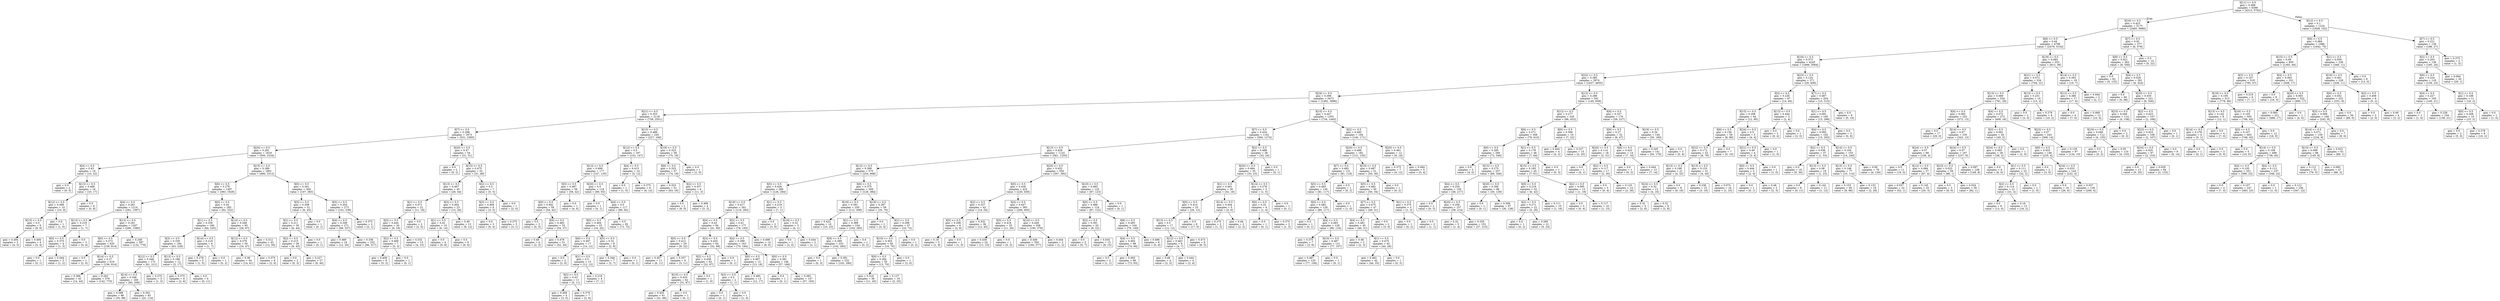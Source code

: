 digraph Tree {
node [shape=box] ;
0 [label="X[11] <= 0.5\ngini = 0.489\nsamples = 6399\nvalue = [4313, 5782]"] ;
1 [label="X[16] <= 0.5\ngini = 0.423\nsamples = 5175\nvalue = [2485, 5680]"] ;
0 -> 1 [labeldistance=2.5, labelangle=45, headlabel="True"] ;
2 [label="X[8] <= 0.5\ngini = 0.44\nsamples = 4798\nvalue = [2479, 5102]"] ;
1 -> 2 ;
3 [label="X[18] <= 0.5\ngini = 0.373\nsamples = 4245\nvalue = [1666, 5064]"] ;
2 -> 3 ;
4 [label="X[22] <= 0.5\ngini = 0.385\nsamples = 3974\nvalue = [1637, 4655]"] ;
3 -> 4 ;
5 [label="X[24] <= 0.5\ngini = 0.396\nsamples = 3473\nvalue = [1492, 3996]"] ;
4 -> 5 ;
6 [label="X[21] <= 0.5\ngini = 0.353\nsamples = 2118\nvalue = [758, 2551]"] ;
5 -> 6 ;
7 [label="X[7] <= 0.5\ngini = 0.298\nsamples = 1873\nvalue = [531, 2385]"] ;
6 -> 7 ;
8 [label="X[20] <= 0.5\ngini = 0.291\nsamples = 1819\nvalue = [500, 2334]"] ;
7 -> 8 ;
9 [label="X[4] <= 0.5\ngini = 0.43\nsamples = 18\nvalue = [10, 22]"] ;
8 -> 9 ;
10 [label="gini = 0.0\nsamples = 2\nvalue = [0, 5]"] ;
9 -> 10 ;
11 [label="X[13] <= 0.5\ngini = 0.466\nsamples = 16\nvalue = [10, 17]"] ;
9 -> 11 ;
12 [label="X[12] <= 0.5\ngini = 0.499\nsamples = 10\nvalue = [10, 9]"] ;
11 -> 12 ;
13 [label="X[15] <= 0.5\ngini = 0.5\nsamples = 9\nvalue = [9, 9]"] ;
12 -> 13 ;
14 [label="gini = 0.494\nsamples = 5\nvalue = [4, 5]"] ;
13 -> 14 ;
15 [label="gini = 0.494\nsamples = 4\nvalue = [5, 4]"] ;
13 -> 15 ;
16 [label="gini = 0.0\nsamples = 1\nvalue = [1, 0]"] ;
12 -> 16 ;
17 [label="gini = 0.0\nsamples = 6\nvalue = [0, 8]"] ;
11 -> 17 ;
18 [label="X[15] <= 0.5\ngini = 0.289\nsamples = 1801\nvalue = [490, 2312]"] ;
8 -> 18 ;
19 [label="X[6] <= 0.5\ngini = 0.276\nsamples = 1497\nvalue = [383, 1929]"] ;
18 -> 19 ;
20 [label="X[4] <= 0.5\ngini = 0.261\nsamples = 1214\nvalue = [291, 1597]"] ;
19 -> 20 ;
21 [label="X[13] <= 0.5\ngini = 0.219\nsamples = 7\nvalue = [1, 7]"] ;
20 -> 21 ;
22 [label="X[0] <= 0.5\ngini = 0.375\nsamples = 4\nvalue = [1, 3]"] ;
21 -> 22 ;
23 [label="gini = 0.0\nsamples = 1\nvalue = [0, 1]"] ;
22 -> 23 ;
24 [label="gini = 0.444\nsamples = 3\nvalue = [1, 2]"] ;
22 -> 24 ;
25 [label="gini = 0.0\nsamples = 3\nvalue = [0, 4]"] ;
21 -> 25 ;
26 [label="X[13] <= 0.5\ngini = 0.261\nsamples = 1207\nvalue = [290, 1590]"] ;
20 -> 26 ;
27 [label="X[0] <= 0.5\ngini = 0.272\nsamples = 620\nvalue = [158, 814]"] ;
26 -> 27 ;
28 [label="gini = 0.0\nsamples = 1\nvalue = [2, 0]"] ;
27 -> 28 ;
29 [label="X[14] <= 0.5\ngini = 0.27\nsamples = 619\nvalue = [156, 814]"] ;
27 -> 29 ;
30 [label="gini = 0.366\nsamples = 43\nvalue = [14, 44]"] ;
29 -> 30 ;
31 [label="gini = 0.263\nsamples = 576\nvalue = [142, 770]"] ;
29 -> 31 ;
32 [label="gini = 0.248\nsamples = 587\nvalue = [132, 776]"] ;
26 -> 32 ;
33 [label="X[0] <= 0.5\ngini = 0.34\nsamples = 283\nvalue = [92, 332]"] ;
19 -> 33 ;
34 [label="X[1] <= 0.5\ngini = 0.336\nsamples = 190\nvalue = [64, 235]"] ;
33 -> 34 ;
35 [label="X[3] <= 0.5\ngini = 0.339\nsamples = 184\nvalue = [63, 228]"] ;
34 -> 35 ;
36 [label="X[12] <= 0.5\ngini = 0.348\nsamples = 172\nvalue = [61, 211]"] ;
35 -> 36 ;
37 [label="X[14] <= 0.5\ngini = 0.348\nsamples = 169\nvalue = [60, 208]"] ;
36 -> 37 ;
38 [label="gini = 0.388\nsamples = 86\nvalue = [35, 98]"] ;
37 -> 38 ;
39 [label="gini = 0.302\nsamples = 83\nvalue = [25, 110]"] ;
37 -> 39 ;
40 [label="gini = 0.375\nsamples = 3\nvalue = [1, 3]"] ;
36 -> 40 ;
41 [label="X[13] <= 0.5\ngini = 0.188\nsamples = 12\nvalue = [2, 17]"] ;
35 -> 41 ;
42 [label="gini = 0.375\nsamples = 6\nvalue = [2, 6]"] ;
41 -> 42 ;
43 [label="gini = 0.0\nsamples = 6\nvalue = [0, 11]"] ;
41 -> 43 ;
44 [label="X[14] <= 0.5\ngini = 0.219\nsamples = 6\nvalue = [1, 7]"] ;
34 -> 44 ;
45 [label="gini = 0.278\nsamples = 5\nvalue = [1, 5]"] ;
44 -> 45 ;
46 [label="gini = 0.0\nsamples = 1\nvalue = [0, 2]"] ;
44 -> 46 ;
47 [label="X[14] <= 0.5\ngini = 0.348\nsamples = 93\nvalue = [28, 97]"] ;
33 -> 47 ;
48 [label="X[12] <= 0.5\ngini = 0.379\nsamples = 50\nvalue = [16, 47]"] ;
47 -> 48 ;
49 [label="gini = 0.38\nsamples = 44\nvalue = [14, 41]"] ;
48 -> 49 ;
50 [label="gini = 0.375\nsamples = 6\nvalue = [2, 6]"] ;
48 -> 50 ;
51 [label="gini = 0.312\nsamples = 43\nvalue = [12, 50]"] ;
47 -> 51 ;
52 [label="X[0] <= 0.5\ngini = 0.341\nsamples = 304\nvalue = [107, 383]"] ;
18 -> 52 ;
53 [label="X[5] <= 0.5\ngini = 0.208\nsamples = 31\nvalue = [6, 45]"] ;
52 -> 53 ;
54 [label="X[1] <= 0.5\ngini = 0.211\nsamples = 30\nvalue = [6, 44]"] ;
53 -> 54 ;
55 [label="X[2] <= 0.5\ngini = 0.215\nsamples = 29\nvalue = [6, 43]"] ;
54 -> 55 ;
56 [label="gini = 0.0\nsamples = 2\nvalue = [0, 3]"] ;
55 -> 56 ;
57 [label="gini = 0.227\nsamples = 27\nvalue = [6, 40]"] ;
55 -> 57 ;
58 [label="gini = 0.0\nsamples = 1\nvalue = [0, 1]"] ;
54 -> 58 ;
59 [label="gini = 0.0\nsamples = 1\nvalue = [0, 1]"] ;
53 -> 59 ;
60 [label="X[5] <= 0.5\ngini = 0.354\nsamples = 273\nvalue = [101, 338]"] ;
52 -> 60 ;
61 [label="X[4] <= 0.5\ngini = 0.349\nsamples = 271\nvalue = [98, 337]"] ;
60 -> 61 ;
62 [label="gini = 0.469\nsamples = 19\nvalue = [12, 20]"] ;
61 -> 62 ;
63 [label="gini = 0.336\nsamples = 252\nvalue = [86, 317]"] ;
61 -> 63 ;
64 [label="gini = 0.375\nsamples = 2\nvalue = [3, 1]"] ;
60 -> 64 ;
65 [label="X[20] <= 0.5\ngini = 0.47\nsamples = 54\nvalue = [31, 51]"] ;
7 -> 65 ;
66 [label="gini = 0.0\nsamples = 2\nvalue = [0, 2]"] ;
65 -> 66 ;
67 [label="X[15] <= 0.5\ngini = 0.475\nsamples = 52\nvalue = [31, 49]"] ;
65 -> 67 ;
68 [label="X[13] <= 0.5\ngini = 0.467\nsamples = 45\nvalue = [26, 44]"] ;
67 -> 68 ;
69 [label="X[1] <= 0.5\ngini = 0.471\nsamples = 22\nvalue = [11, 18]"] ;
68 -> 69 ;
70 [label="X[3] <= 0.5\ngini = 0.444\nsamples = 20\nvalue = [9, 18]"] ;
69 -> 70 ;
71 [label="X[2] <= 0.5\ngini = 0.469\nsamples = 7\nvalue = [5, 3]"] ;
70 -> 71 ;
72 [label="gini = 0.408\nsamples = 6\nvalue = [5, 2]"] ;
71 -> 72 ;
73 [label="gini = 0.0\nsamples = 1\nvalue = [0, 1]"] ;
71 -> 73 ;
74 [label="gini = 0.332\nsamples = 13\nvalue = [4, 15]"] ;
70 -> 74 ;
75 [label="gini = 0.0\nsamples = 2\nvalue = [2, 0]"] ;
69 -> 75 ;
76 [label="X[3] <= 0.5\ngini = 0.464\nsamples = 23\nvalue = [15, 26]"] ;
68 -> 76 ;
77 [label="X[1] <= 0.5\ngini = 0.42\nsamples = 10\nvalue = [6, 14]"] ;
76 -> 77 ;
78 [label="gini = 0.0\nsamples = 4\nvalue = [0, 8]"] ;
77 -> 78 ;
79 [label="gini = 0.5\nsamples = 6\nvalue = [6, 6]"] ;
77 -> 79 ;
80 [label="gini = 0.49\nsamples = 13\nvalue = [9, 12]"] ;
76 -> 80 ;
81 [label="X[2] <= 0.5\ngini = 0.5\nsamples = 7\nvalue = [5, 5]"] ;
67 -> 81 ;
82 [label="X[3] <= 0.5\ngini = 0.469\nsamples = 6\nvalue = [3, 5]"] ;
81 -> 82 ;
83 [label="gini = 0.0\nsamples = 3\nvalue = [0, 4]"] ;
82 -> 83 ;
84 [label="gini = 0.375\nsamples = 3\nvalue = [3, 1]"] ;
82 -> 84 ;
85 [label="gini = 0.0\nsamples = 1\nvalue = [2, 0]"] ;
81 -> 85 ;
86 [label="X[15] <= 0.5\ngini = 0.488\nsamples = 245\nvalue = [227, 166]"] ;
6 -> 86 ;
87 [label="X[12] <= 0.5\ngini = 0.5\nsamples = 187\nvalue = [152, 147]"] ;
86 -> 87 ;
88 [label="X[13] <= 0.5\ngini = 0.499\nsamples = 177\nvalue = [147, 135]"] ;
87 -> 88 ;
89 [label="X[5] <= 0.5\ngini = 0.487\nsamples = 59\nvalue = [58, 42]"] ;
88 -> 89 ;
90 [label="X[0] <= 0.5\ngini = 0.492\nsamples = 58\nvalue = [54, 42]"] ;
89 -> 90 ;
91 [label="gini = 0.0\nsamples = 3\nvalue = [0, 5]"] ;
90 -> 91 ;
92 [label="X[4] <= 0.5\ngini = 0.483\nsamples = 55\nvalue = [54, 37]"] ;
90 -> 92 ;
93 [label="gini = 0.48\nsamples = 4\nvalue = [2, 3]"] ;
92 -> 93 ;
94 [label="gini = 0.478\nsamples = 51\nvalue = [52, 34]"] ;
92 -> 94 ;
95 [label="gini = 0.0\nsamples = 1\nvalue = [4, 0]"] ;
89 -> 95 ;
96 [label="X[20] <= 0.5\ngini = 0.5\nsamples = 118\nvalue = [89, 93]"] ;
88 -> 96 ;
97 [label="gini = 0.0\nsamples = 1\nvalue = [0, 1]"] ;
96 -> 97 ;
98 [label="X[4] <= 0.5\ngini = 0.5\nsamples = 117\nvalue = [89, 92]"] ;
96 -> 98 ;
99 [label="X[0] <= 0.5\ngini = 0.494\nsamples = 25\nvalue = [16, 20]"] ;
98 -> 99 ;
100 [label="X[6] <= 0.5\ngini = 0.497\nsamples = 17\nvalue = [14, 12]"] ;
99 -> 100 ;
101 [label="gini = 0.0\nsamples = 2\nvalue = [2, 0]"] ;
100 -> 101 ;
102 [label="X[1] <= 0.5\ngini = 0.5\nsamples = 15\nvalue = [12, 12]"] ;
100 -> 102 ;
103 [label="X[2] <= 0.5\ngini = 0.43\nsamples = 11\nvalue = [5, 11]"] ;
102 -> 103 ;
104 [label="gini = 0.469\nsamples = 4\nvalue = [3, 5]"] ;
103 -> 104 ;
105 [label="gini = 0.375\nsamples = 7\nvalue = [2, 6]"] ;
103 -> 105 ;
106 [label="gini = 0.219\nsamples = 4\nvalue = [7, 1]"] ;
102 -> 106 ;
107 [label="X[5] <= 0.5\ngini = 0.32\nsamples = 8\nvalue = [2, 8]"] ;
99 -> 107 ;
108 [label="gini = 0.346\nsamples = 7\nvalue = [2, 7]"] ;
107 -> 108 ;
109 [label="gini = 0.0\nsamples = 1\nvalue = [0, 1]"] ;
107 -> 109 ;
110 [label="gini = 0.5\nsamples = 92\nvalue = [73, 72]"] ;
98 -> 110 ;
111 [label="X[4] <= 0.5\ngini = 0.415\nsamples = 10\nvalue = [5, 12]"] ;
87 -> 111 ;
112 [label="gini = 0.0\nsamples = 1\nvalue = [1, 0]"] ;
111 -> 112 ;
113 [label="gini = 0.375\nsamples = 9\nvalue = [4, 12]"] ;
111 -> 113 ;
114 [label="X[19] <= 0.5\ngini = 0.323\nsamples = 58\nvalue = [75, 19]"] ;
86 -> 114 ;
115 [label="X[6] <= 0.5\ngini = 0.325\nsamples = 57\nvalue = [74, 19]"] ;
114 -> 115 ;
116 [label="gini = 0.323\nsamples = 51\nvalue = [63, 16]"] ;
115 -> 116 ;
117 [label="X[2] <= 0.5\ngini = 0.337\nsamples = 6\nvalue = [11, 3]"] ;
115 -> 117 ;
118 [label="gini = 0.0\nsamples = 2\nvalue = [6, 0]"] ;
117 -> 118 ;
119 [label="gini = 0.469\nsamples = 4\nvalue = [5, 3]"] ;
117 -> 119 ;
120 [label="gini = 0.0\nsamples = 1\nvalue = [1, 0]"] ;
114 -> 120 ;
121 [label="X[15] <= 0.5\ngini = 0.447\nsamples = 1355\nvalue = [734, 1445]"] ;
5 -> 121 ;
122 [label="X[7] <= 0.5\ngini = 0.434\nsamples = 1161\nvalue = [594, 1274]"] ;
121 -> 122 ;
123 [label="X[13] <= 0.5\ngini = 0.428\nsamples = 1125\nvalue = [561, 1250]"] ;
122 -> 123 ;
124 [label="X[12] <= 0.5\ngini = 0.399\nsamples = 575\nvalue = [254, 668]"] ;
123 -> 124 ;
125 [label="X[5] <= 0.5\ngini = 0.426\nsamples = 266\nvalue = [126, 284]"] ;
124 -> 125 ;
126 [label="X[19] <= 0.5\ngini = 0.417\nsamples = 261\nvalue = [119, 283]"] ;
125 -> 126 ;
127 [label="X[4] <= 0.5\ngini = 0.43\nsamples = 84\nvalue = [41, 90]"] ;
126 -> 127 ;
128 [label="X[0] <= 0.5\ngini = 0.412\nsamples = 20\nvalue = [9, 22]"] ;
127 -> 128 ;
129 [label="gini = 0.457\nsamples = 11\nvalue = [6, 11]"] ;
128 -> 129 ;
130 [label="gini = 0.337\nsamples = 9\nvalue = [3, 11]"] ;
128 -> 130 ;
131 [label="X[3] <= 0.5\ngini = 0.435\nsamples = 64\nvalue = [32, 68]"] ;
127 -> 131 ;
132 [label="X[2] <= 0.5\ngini = 0.438\nsamples = 63\nvalue = [32, 67]"] ;
131 -> 132 ;
133 [label="X[10] <= 0.5\ngini = 0.433\nsamples = 62\nvalue = [31, 67]"] ;
132 -> 133 ;
134 [label="gini = 0.435\nsamples = 61\nvalue = [31, 66]"] ;
133 -> 134 ;
135 [label="gini = 0.0\nsamples = 1\nvalue = [0, 1]"] ;
133 -> 135 ;
136 [label="gini = 0.0\nsamples = 1\nvalue = [1, 0]"] ;
132 -> 136 ;
137 [label="gini = 0.0\nsamples = 1\nvalue = [0, 1]"] ;
131 -> 137 ;
138 [label="X[2] <= 0.5\ngini = 0.41\nsamples = 177\nvalue = [78, 193]"] ;
126 -> 138 ;
139 [label="X[4] <= 0.5\ngini = 0.399\nsamples = 163\nvalue = [70, 184]"] ;
138 -> 139 ;
140 [label="X[0] <= 0.5\ngini = 0.487\nsamples = 15\nvalue = [13, 18]"] ;
139 -> 140 ;
141 [label="X[3] <= 0.5\ngini = 0.5\nsamples = 2\nvalue = [1, 1]"] ;
140 -> 141 ;
142 [label="gini = 0.0\nsamples = 1\nvalue = [0, 1]"] ;
141 -> 142 ;
143 [label="gini = 0.0\nsamples = 1\nvalue = [1, 0]"] ;
141 -> 143 ;
144 [label="gini = 0.485\nsamples = 13\nvalue = [12, 17]"] ;
140 -> 144 ;
145 [label="X[0] <= 0.5\ngini = 0.381\nsamples = 148\nvalue = [57, 166]"] ;
139 -> 145 ;
146 [label="gini = 0.0\nsamples = 1\nvalue = [0, 1]"] ;
145 -> 146 ;
147 [label="gini = 0.382\nsamples = 147\nvalue = [57, 165]"] ;
145 -> 147 ;
148 [label="gini = 0.498\nsamples = 14\nvalue = [8, 9]"] ;
138 -> 148 ;
149 [label="X[1] <= 0.5\ngini = 0.219\nsamples = 5\nvalue = [7, 1]"] ;
125 -> 149 ;
150 [label="gini = 0.0\nsamples = 2\nvalue = [3, 0]"] ;
149 -> 150 ;
151 [label="X[19] <= 0.5\ngini = 0.32\nsamples = 3\nvalue = [4, 1]"] ;
149 -> 151 ;
152 [label="gini = 0.0\nsamples = 1\nvalue = [2, 0]"] ;
151 -> 152 ;
153 [label="gini = 0.444\nsamples = 2\nvalue = [2, 1]"] ;
151 -> 153 ;
154 [label="X[6] <= 0.5\ngini = 0.375\nsamples = 309\nvalue = [128, 384]"] ;
124 -> 154 ;
155 [label="X[19] <= 0.5\ngini = 0.391\nsamples = 250\nvalue = [112, 308]"] ;
154 -> 155 ;
156 [label="gini = 0.422\nsamples = 16\nvalue = [10, 23]"] ;
155 -> 156 ;
157 [label="X[1] <= 0.5\ngini = 0.388\nsamples = 234\nvalue = [102, 285]"] ;
155 -> 157 ;
158 [label="X[9] <= 0.5\ngini = 0.389\nsamples = 233\nvalue = [102, 283]"] ;
157 -> 158 ;
159 [label="gini = 0.0\nsamples = 1\nvalue = [0, 3]"] ;
158 -> 159 ;
160 [label="gini = 0.391\nsamples = 232\nvalue = [102, 280]"] ;
158 -> 160 ;
161 [label="gini = 0.0\nsamples = 1\nvalue = [0, 2]"] ;
157 -> 161 ;
162 [label="X[19] <= 0.5\ngini = 0.287\nsamples = 59\nvalue = [16, 76]"] ;
154 -> 162 ;
163 [label="gini = 0.0\nsamples = 2\nvalue = [0, 4]"] ;
162 -> 163 ;
164 [label="X[1] <= 0.5\ngini = 0.298\nsamples = 57\nvalue = [16, 72]"] ;
162 -> 164 ;
165 [label="X[10] <= 0.5\ngini = 0.303\nsamples = 56\nvalue = [16, 70]"] ;
164 -> 165 ;
166 [label="X[0] <= 0.5\ngini = 0.264\nsamples = 55\nvalue = [13, 70]"] ;
165 -> 166 ;
167 [label="gini = 0.316\nsamples = 36\nvalue = [11, 45]"] ;
166 -> 167 ;
168 [label="gini = 0.137\nsamples = 19\nvalue = [2, 25]"] ;
166 -> 168 ;
169 [label="gini = 0.0\nsamples = 1\nvalue = [3, 0]"] ;
165 -> 169 ;
170 [label="gini = 0.0\nsamples = 1\nvalue = [0, 2]"] ;
164 -> 170 ;
171 [label="X[20] <= 0.5\ngini = 0.452\nsamples = 550\nvalue = [307, 582]"] ;
123 -> 171 ;
172 [label="X[0] <= 0.5\ngini = 0.438\nsamples = 425\nvalue = [220, 459]"] ;
171 -> 172 ;
173 [label="X[2] <= 0.5\ngini = 0.327\nsamples = 42\nvalue = [14, 54]"] ;
172 -> 173 ;
174 [label="X[5] <= 0.5\ngini = 0.298\nsamples = 6\nvalue = [2, 9]"] ;
173 -> 174 ;
175 [label="gini = 0.18\nsamples = 5\nvalue = [1, 9]"] ;
174 -> 175 ;
176 [label="gini = 0.0\nsamples = 1\nvalue = [1, 0]"] ;
174 -> 176 ;
177 [label="gini = 0.332\nsamples = 36\nvalue = [12, 45]"] ;
173 -> 177 ;
178 [label="X[4] <= 0.5\ngini = 0.447\nsamples = 383\nvalue = [206, 405]"] ;
172 -> 178 ;
179 [label="X[5] <= 0.5\ngini = 0.418\nsamples = 25\nvalue = [11, 26]"] ;
178 -> 179 ;
180 [label="gini = 0.438\nsamples = 24\nvalue = [11, 23]"] ;
179 -> 180 ;
181 [label="gini = 0.0\nsamples = 1\nvalue = [0, 3]"] ;
179 -> 181 ;
182 [label="X[10] <= 0.5\ngini = 0.449\nsamples = 358\nvalue = [195, 379]"] ;
178 -> 182 ;
183 [label="gini = 0.449\nsamples = 355\nvalue = [194, 377]"] ;
182 -> 183 ;
184 [label="gini = 0.444\nsamples = 3\nvalue = [1, 2]"] ;
182 -> 184 ;
185 [label="X[10] <= 0.5\ngini = 0.485\nsamples = 125\nvalue = [87, 123]"] ;
171 -> 185 ;
186 [label="X[0] <= 0.5\ngini = 0.486\nsamples = 124\nvalue = [87, 122]"] ;
185 -> 186 ;
187 [label="X[2] <= 0.5\ngini = 0.391\nsamples = 20\nvalue = [8, 22]"] ;
186 -> 187 ;
188 [label="gini = 0.0\nsamples = 5\nvalue = [0, 7]"] ;
187 -> 188 ;
189 [label="gini = 0.454\nsamples = 15\nvalue = [8, 15]"] ;
187 -> 189 ;
190 [label="X[6] <= 0.5\ngini = 0.493\nsamples = 104\nvalue = [79, 100]"] ;
186 -> 190 ;
191 [label="X[4] <= 0.5\ngini = 0.493\nsamples = 98\nvalue = [74, 94]"] ;
190 -> 191 ;
192 [label="gini = 0.5\nsamples = 2\nvalue = [1, 1]"] ;
191 -> 192 ;
193 [label="gini = 0.493\nsamples = 96\nvalue = [73, 93]"] ;
191 -> 193 ;
194 [label="gini = 0.496\nsamples = 6\nvalue = [5, 6]"] ;
190 -> 194 ;
195 [label="gini = 0.0\nsamples = 1\nvalue = [0, 1]"] ;
185 -> 195 ;
196 [label="X[2] <= 0.5\ngini = 0.488\nsamples = 36\nvalue = [33, 24]"] ;
122 -> 196 ;
197 [label="X[20] <= 0.5\ngini = 0.484\nsamples = 35\nvalue = [33, 23]"] ;
196 -> 197 ;
198 [label="X[1] <= 0.5\ngini = 0.461\nsamples = 30\nvalue = [32, 18]"] ;
197 -> 198 ;
199 [label="X[0] <= 0.5\ngini = 0.414\nsamples = 25\nvalue = [29, 12]"] ;
198 -> 199 ;
200 [label="X[13] <= 0.5\ngini = 0.5\nsamples = 17\nvalue = [12, 12]"] ;
199 -> 200 ;
201 [label="X[12] <= 0.5\ngini = 0.463\nsamples = 8\nvalue = [4, 7]"] ;
200 -> 201 ;
202 [label="gini = 0.48\nsamples = 4\nvalue = [2, 3]"] ;
201 -> 202 ;
203 [label="gini = 0.444\nsamples = 4\nvalue = [2, 4]"] ;
201 -> 203 ;
204 [label="gini = 0.473\nsamples = 9\nvalue = [8, 5]"] ;
200 -> 204 ;
205 [label="gini = 0.0\nsamples = 8\nvalue = [17, 0]"] ;
199 -> 205 ;
206 [label="X[14] <= 0.5\ngini = 0.444\nsamples = 5\nvalue = [3, 6]"] ;
198 -> 206 ;
207 [label="gini = 0.375\nsamples = 2\nvalue = [1, 3]"] ;
206 -> 207 ;
208 [label="gini = 0.48\nsamples = 3\nvalue = [2, 3]"] ;
206 -> 208 ;
209 [label="X[14] <= 0.5\ngini = 0.278\nsamples = 5\nvalue = [1, 5]"] ;
197 -> 209 ;
210 [label="X[0] <= 0.5\ngini = 0.32\nsamples = 4\nvalue = [1, 4]"] ;
209 -> 210 ;
211 [label="gini = 0.0\nsamples = 1\nvalue = [0, 1]"] ;
210 -> 211 ;
212 [label="gini = 0.375\nsamples = 3\nvalue = [1, 3]"] ;
210 -> 212 ;
213 [label="gini = 0.0\nsamples = 1\nvalue = [0, 1]"] ;
209 -> 213 ;
214 [label="gini = 0.0\nsamples = 1\nvalue = [0, 1]"] ;
196 -> 214 ;
215 [label="X[2] <= 0.5\ngini = 0.495\nsamples = 194\nvalue = [140, 171]"] ;
121 -> 215 ;
216 [label="X[20] <= 0.5\ngini = 0.496\nsamples = 182\nvalue = [131, 155]"] ;
215 -> 216 ;
217 [label="X[7] <= 0.5\ngini = 0.482\nsamples = 131\nvalue = [81, 119]"] ;
216 -> 217 ;
218 [label="X[5] <= 0.5\ngini = 0.483\nsamples = 130\nvalue = [81, 117]"] ;
217 -> 218 ;
219 [label="X[0] <= 0.5\ngini = 0.482\nsamples = 129\nvalue = [80, 117]"] ;
218 -> 219 ;
220 [label="gini = 0.0\nsamples = 1\nvalue = [0, 1]"] ;
219 -> 220 ;
221 [label="X[4] <= 0.5\ngini = 0.483\nsamples = 128\nvalue = [80, 116]"] ;
219 -> 221 ;
222 [label="gini = 0.375\nsamples = 7\nvalue = [3, 9]"] ;
221 -> 222 ;
223 [label="X[10] <= 0.5\ngini = 0.487\nsamples = 121\nvalue = [77, 107]"] ;
221 -> 223 ;
224 [label="gini = 0.487\nsamples = 120\nvalue = [77, 106]"] ;
223 -> 224 ;
225 [label="gini = 0.0\nsamples = 1\nvalue = [0, 1]"] ;
223 -> 225 ;
226 [label="gini = 0.0\nsamples = 1\nvalue = [1, 0]"] ;
218 -> 226 ;
227 [label="gini = 0.0\nsamples = 1\nvalue = [0, 2]"] ;
217 -> 227 ;
228 [label="X[10] <= 0.5\ngini = 0.487\nsamples = 51\nvalue = [50, 36]"] ;
216 -> 228 ;
229 [label="X[5] <= 0.5\ngini = 0.482\nsamples = 50\nvalue = [50, 34]"] ;
228 -> 229 ;
230 [label="X[7] <= 0.5\ngini = 0.475\nsamples = 47\nvalue = [49, 31]"] ;
229 -> 230 ;
231 [label="X[4] <= 0.5\ngini = 0.481\nsamples = 45\nvalue = [46, 31]"] ;
230 -> 231 ;
232 [label="gini = 0.48\nsamples = 2\nvalue = [2, 3]"] ;
231 -> 232 ;
233 [label="X[1] <= 0.5\ngini = 0.475\nsamples = 43\nvalue = [44, 28]"] ;
231 -> 233 ;
234 [label="gini = 0.462\nsamples = 42\nvalue = [44, 25]"] ;
233 -> 234 ;
235 [label="gini = 0.0\nsamples = 1\nvalue = [0, 3]"] ;
233 -> 235 ;
236 [label="gini = 0.0\nsamples = 2\nvalue = [3, 0]"] ;
230 -> 236 ;
237 [label="X[1] <= 0.5\ngini = 0.375\nsamples = 3\nvalue = [1, 3]"] ;
229 -> 237 ;
238 [label="gini = 0.0\nsamples = 1\nvalue = [0, 2]"] ;
237 -> 238 ;
239 [label="gini = 0.5\nsamples = 2\nvalue = [1, 1]"] ;
237 -> 239 ;
240 [label="gini = 0.0\nsamples = 1\nvalue = [0, 2]"] ;
228 -> 240 ;
241 [label="X[20] <= 0.5\ngini = 0.461\nsamples = 12\nvalue = [9, 16]"] ;
215 -> 241 ;
242 [label="gini = 0.375\nsamples = 7\nvalue = [4, 12]"] ;
241 -> 242 ;
243 [label="gini = 0.494\nsamples = 5\nvalue = [5, 4]"] ;
241 -> 243 ;
244 [label="X[13] <= 0.5\ngini = 0.296\nsamples = 501\nvalue = [145, 659]"] ;
4 -> 244 ;
245 [label="X[12] <= 0.5\ngini = 0.277\nsamples = 325\nvalue = [86, 432]"] ;
244 -> 245 ;
246 [label="X[6] <= 0.5\ngini = 0.271\nsamples = 306\nvalue = [79, 410]"] ;
245 -> 246 ;
247 [label="X[0] <= 0.5\ngini = 0.285\nsamples = 260\nvalue = [72, 346]"] ;
246 -> 247 ;
248 [label="gini = 0.0\nsamples = 3\nvalue = [4, 0]"] ;
247 -> 248 ;
249 [label="X[15] <= 0.5\ngini = 0.275\nsamples = 257\nvalue = [68, 346]"] ;
247 -> 249 ;
250 [label="X[4] <= 0.5\ngini = 0.254\nsamples = 159\nvalue = [38, 217]"] ;
249 -> 250 ;
251 [label="gini = 0.0\nsamples = 2\nvalue = [0, 3]"] ;
250 -> 251 ;
252 [label="X[20] <= 0.5\ngini = 0.256\nsamples = 157\nvalue = [38, 214]"] ;
250 -> 252 ;
253 [label="gini = 0.32\nsamples = 5\nvalue = [1, 4]"] ;
252 -> 253 ;
254 [label="gini = 0.255\nsamples = 152\nvalue = [37, 210]"] ;
252 -> 254 ;
255 [label="X[20] <= 0.5\ngini = 0.306\nsamples = 98\nvalue = [30, 129]"] ;
249 -> 255 ;
256 [label="gini = 0.0\nsamples = 1\nvalue = [0, 1]"] ;
255 -> 256 ;
257 [label="gini = 0.308\nsamples = 97\nvalue = [30, 128]"] ;
255 -> 257 ;
258 [label="X[1] <= 0.5\ngini = 0.178\nsamples = 46\nvalue = [7, 64]"] ;
246 -> 258 ;
259 [label="X[15] <= 0.5\ngini = 0.185\nsamples = 45\nvalue = [7, 61]"] ;
258 -> 259 ;
260 [label="X[0] <= 0.5\ngini = 0.219\nsamples = 32\nvalue = [6, 42]"] ;
259 -> 260 ;
261 [label="X[2] <= 0.5\ngini = 0.271\nsamples = 22\nvalue = [5, 26]"] ;
260 -> 261 ;
262 [label="gini = 0.0\nsamples = 1\nvalue = [0, 2]"] ;
261 -> 262 ;
263 [label="gini = 0.285\nsamples = 21\nvalue = [5, 24]"] ;
261 -> 263 ;
264 [label="gini = 0.111\nsamples = 10\nvalue = [1, 16]"] ;
260 -> 264 ;
265 [label="X[2] <= 0.5\ngini = 0.095\nsamples = 13\nvalue = [1, 19]"] ;
259 -> 265 ;
266 [label="gini = 0.0\nsamples = 3\nvalue = [0, 4]"] ;
265 -> 266 ;
267 [label="gini = 0.117\nsamples = 10\nvalue = [1, 15]"] ;
265 -> 267 ;
268 [label="gini = 0.0\nsamples = 1\nvalue = [0, 3]"] ;
258 -> 268 ;
269 [label="X[0] <= 0.5\ngini = 0.366\nsamples = 19\nvalue = [7, 22]"] ;
245 -> 269 ;
270 [label="gini = 0.444\nsamples = 4\nvalue = [4, 2]"] ;
269 -> 270 ;
271 [label="gini = 0.227\nsamples = 15\nvalue = [3, 20]"] ;
269 -> 271 ;
272 [label="X[4] <= 0.5\ngini = 0.327\nsamples = 176\nvalue = [59, 227]"] ;
244 -> 272 ;
273 [label="X[0] <= 0.5\ngini = 0.27\nsamples = 32\nvalue = [9, 47]"] ;
272 -> 273 ;
274 [label="X[20] <= 0.5\ngini = 0.114\nsamples = 18\nvalue = [2, 31]"] ;
273 -> 274 ;
275 [label="gini = 0.0\nsamples = 1\nvalue = [0, 1]"] ;
274 -> 275 ;
276 [label="X[2] <= 0.5\ngini = 0.117\nsamples = 17\nvalue = [2, 30]"] ;
274 -> 276 ;
277 [label="gini = 0.0\nsamples = 3\nvalue = [0, 4]"] ;
276 -> 277 ;
278 [label="gini = 0.133\nsamples = 14\nvalue = [2, 26]"] ;
276 -> 278 ;
279 [label="X[6] <= 0.5\ngini = 0.423\nsamples = 14\nvalue = [7, 16]"] ;
273 -> 279 ;
280 [label="gini = 0.0\nsamples = 1\nvalue = [0, 2]"] ;
279 -> 280 ;
281 [label="gini = 0.444\nsamples = 13\nvalue = [7, 14]"] ;
279 -> 281 ;
282 [label="X[19] <= 0.5\ngini = 0.34\nsamples = 144\nvalue = [50, 180]"] ;
272 -> 282 ;
283 [label="gini = 0.345\nsamples = 141\nvalue = [50, 176]"] ;
282 -> 283 ;
284 [label="gini = 0.0\nsamples = 3\nvalue = [0, 4]"] ;
282 -> 284 ;
285 [label="X[23] <= 0.5\ngini = 0.124\nsamples = 271\nvalue = [29, 409]"] ;
3 -> 285 ;
286 [label="X[3] <= 0.5\ngini = 0.226\nsamples = 67\nvalue = [14, 94]"] ;
285 -> 286 ;
287 [label="X[15] <= 0.5\ngini = 0.208\nsamples = 64\nvalue = [12, 90]"] ;
286 -> 287 ;
288 [label="X[6] <= 0.5\ngini = 0.156\nsamples = 59\nvalue = [8, 86]"] ;
287 -> 288 ;
289 [label="X[22] <= 0.5\ngini = 0.172\nsamples = 52\nvalue = [8, 76]"] ;
288 -> 289 ;
290 [label="X[13] <= 0.5\ngini = 0.198\nsamples = 21\nvalue = [4, 32]"] ;
289 -> 290 ;
291 [label="X[24] <= 0.5\ngini = 0.32\nsamples = 13\nvalue = [4, 16]"] ;
290 -> 291 ;
292 [label="gini = 0.32\nsamples = 5\nvalue = [2, 8]"] ;
291 -> 292 ;
293 [label="gini = 0.32\nsamples = 8\nvalue = [2, 8]"] ;
291 -> 293 ;
294 [label="gini = 0.0\nsamples = 8\nvalue = [0, 16]"] ;
290 -> 294 ;
295 [label="X[13] <= 0.5\ngini = 0.153\nsamples = 31\nvalue = [4, 44]"] ;
289 -> 295 ;
296 [label="gini = 0.236\nsamples = 15\nvalue = [3, 19]"] ;
295 -> 296 ;
297 [label="gini = 0.074\nsamples = 16\nvalue = [1, 25]"] ;
295 -> 297 ;
298 [label="gini = 0.0\nsamples = 7\nvalue = [0, 10]"] ;
288 -> 298 ;
299 [label="X[24] <= 0.5\ngini = 0.5\nsamples = 5\nvalue = [4, 4]"] ;
287 -> 299 ;
300 [label="X[21] <= 0.5\ngini = 0.49\nsamples = 4\nvalue = [3, 4]"] ;
299 -> 300 ;
301 [label="X[0] <= 0.5\ngini = 0.444\nsamples = 3\nvalue = [2, 4]"] ;
300 -> 301 ;
302 [label="gini = 0.0\nsamples = 1\nvalue = [0, 1]"] ;
301 -> 302 ;
303 [label="gini = 0.48\nsamples = 2\nvalue = [2, 3]"] ;
301 -> 303 ;
304 [label="gini = 0.0\nsamples = 1\nvalue = [1, 0]"] ;
300 -> 304 ;
305 [label="gini = 0.0\nsamples = 1\nvalue = [1, 0]"] ;
299 -> 305 ;
306 [label="X[13] <= 0.5\ngini = 0.444\nsamples = 3\nvalue = [2, 4]"] ;
286 -> 306 ;
307 [label="gini = 0.0\nsamples = 2\nvalue = [0, 4]"] ;
306 -> 307 ;
308 [label="gini = 0.0\nsamples = 1\nvalue = [2, 0]"] ;
306 -> 308 ;
309 [label="X[7] <= 0.5\ngini = 0.087\nsamples = 204\nvalue = [15, 315]"] ;
285 -> 309 ;
310 [label="X[1] <= 0.5\ngini = 0.091\nsamples = 195\nvalue = [15, 299]"] ;
309 -> 310 ;
311 [label="X[4] <= 0.5\ngini = 0.093\nsamples = 192\nvalue = [15, 293]"] ;
310 -> 311 ;
312 [label="X[2] <= 0.5\ngini = 0.036\nsamples = 37\nvalue = [1, 53]"] ;
311 -> 312 ;
313 [label="gini = 0.0\nsamples = 18\nvalue = [0, 30]"] ;
312 -> 313 ;
314 [label="X[13] <= 0.5\ngini = 0.08\nsamples = 19\nvalue = [1, 23]"] ;
312 -> 314 ;
315 [label="gini = 0.0\nsamples = 8\nvalue = [0, 11]"] ;
314 -> 315 ;
316 [label="gini = 0.142\nsamples = 11\nvalue = [1, 12]"] ;
314 -> 316 ;
317 [label="X[14] <= 0.5\ngini = 0.104\nsamples = 155\nvalue = [14, 240]"] ;
311 -> 317 ;
318 [label="X[15] <= 0.5\ngini = 0.148\nsamples = 77\nvalue = [10, 114]"] ;
317 -> 318 ;
319 [label="gini = 0.153\nsamples = 59\nvalue = [8, 88]"] ;
318 -> 319 ;
320 [label="gini = 0.133\nsamples = 18\nvalue = [2, 26]"] ;
318 -> 320 ;
321 [label="gini = 0.06\nsamples = 78\nvalue = [4, 126]"] ;
317 -> 321 ;
322 [label="gini = 0.0\nsamples = 3\nvalue = [0, 6]"] ;
310 -> 322 ;
323 [label="gini = 0.0\nsamples = 9\nvalue = [0, 16]"] ;
309 -> 323 ;
324 [label="X[19] <= 0.5\ngini = 0.085\nsamples = 553\nvalue = [813, 38]"] ;
2 -> 324 ;
325 [label="X[21] <= 0.5\ngini = 0.072\nsamples = 534\nvalue = [794, 31]"] ;
324 -> 325 ;
326 [label="X[13] <= 0.5\ngini = 0.069\nsamples = 524\nvalue = [781, 29]"] ;
325 -> 326 ;
327 [label="X[4] <= 0.5\ngini = 0.065\nsamples = 252\nvalue = [372, 13]"] ;
326 -> 327 ;
328 [label="gini = 0.0\nsamples = 17\nvalue = [29, 0]"] ;
327 -> 328 ;
329 [label="X[14] <= 0.5\ngini = 0.07\nsamples = 235\nvalue = [343, 13]"] ;
327 -> 329 ;
330 [label="X[24] <= 0.5\ngini = 0.07\nsamples = 68\nvalue = [106, 4]"] ;
329 -> 330 ;
331 [label="gini = 0.0\nsamples = 11\nvalue = [19, 0]"] ;
330 -> 331 ;
332 [label="X[12] <= 0.5\ngini = 0.084\nsamples = 57\nvalue = [87, 4]"] ;
330 -> 332 ;
333 [label="gini = 0.037\nsamples = 32\nvalue = [52, 1]"] ;
332 -> 333 ;
334 [label="gini = 0.145\nsamples = 25\nvalue = [35, 3]"] ;
332 -> 334 ;
335 [label="X[24] <= 0.5\ngini = 0.07\nsamples = 167\nvalue = [237, 9]"] ;
329 -> 335 ;
336 [label="X[23] <= 0.5\ngini = 0.022\nsamples = 59\nvalue = [88, 1]"] ;
335 -> 336 ;
337 [label="gini = 0.0\nsamples = 3\nvalue = [6, 0]"] ;
336 -> 337 ;
338 [label="gini = 0.024\nsamples = 56\nvalue = [82, 1]"] ;
336 -> 338 ;
339 [label="gini = 0.097\nsamples = 108\nvalue = [149, 8]"] ;
335 -> 339 ;
340 [label="X[4] <= 0.5\ngini = 0.072\nsamples = 272\nvalue = [409, 16]"] ;
326 -> 340 ;
341 [label="X[3] <= 0.5\ngini = 0.091\nsamples = 29\nvalue = [40, 2]"] ;
340 -> 341 ;
342 [label="X[24] <= 0.5\ngini = 0.095\nsamples = 28\nvalue = [38, 2]"] ;
341 -> 342 ;
343 [label="gini = 0.0\nsamples = 6\nvalue = [6, 0]"] ;
342 -> 343 ;
344 [label="X[1] <= 0.5\ngini = 0.111\nsamples = 22\nvalue = [32, 2]"] ;
342 -> 344 ;
345 [label="X[2] <= 0.5\ngini = 0.114\nsamples = 21\nvalue = [31, 2]"] ;
344 -> 345 ;
346 [label="gini = 0.0\nsamples = 8\nvalue = [13, 0]"] ;
345 -> 346 ;
347 [label="gini = 0.18\nsamples = 13\nvalue = [18, 2]"] ;
345 -> 347 ;
348 [label="gini = 0.0\nsamples = 1\nvalue = [1, 0]"] ;
344 -> 348 ;
349 [label="gini = 0.0\nsamples = 1\nvalue = [2, 0]"] ;
341 -> 349 ;
350 [label="X[23] <= 0.5\ngini = 0.07\nsamples = 243\nvalue = [369, 14]"] ;
340 -> 350 ;
351 [label="X[0] <= 0.5\ngini = 0.033\nsamples = 146\nvalue = [235, 4]"] ;
350 -> 351 ;
352 [label="gini = 0.0\nsamples = 2\nvalue = [3, 0]"] ;
351 -> 352 ;
353 [label="X[24] <= 0.5\ngini = 0.033\nsamples = 144\nvalue = [232, 4]"] ;
351 -> 353 ;
354 [label="gini = 0.0\nsamples = 16\nvalue = [26, 0]"] ;
353 -> 354 ;
355 [label="gini = 0.037\nsamples = 128\nvalue = [206, 4]"] ;
353 -> 355 ;
356 [label="gini = 0.129\nsamples = 97\nvalue = [134, 10]"] ;
350 -> 356 ;
357 [label="X[13] <= 0.5\ngini = 0.231\nsamples = 10\nvalue = [13, 2]"] ;
325 -> 357 ;
358 [label="gini = 0.0\nsamples = 2\nvalue = [3, 0]"] ;
357 -> 358 ;
359 [label="gini = 0.278\nsamples = 8\nvalue = [10, 2]"] ;
357 -> 359 ;
360 [label="X[14] <= 0.5\ngini = 0.393\nsamples = 19\nvalue = [19, 7]"] ;
324 -> 360 ;
361 [label="X[13] <= 0.5\ngini = 0.386\nsamples = 17\nvalue = [17, 6]"] ;
360 -> 361 ;
362 [label="gini = 0.0\nsamples = 4\nvalue = [7, 0]"] ;
361 -> 362 ;
363 [label="gini = 0.469\nsamples = 13\nvalue = [10, 6]"] ;
361 -> 363 ;
364 [label="gini = 0.444\nsamples = 2\nvalue = [2, 1]"] ;
360 -> 364 ;
365 [label="X[7] <= 0.5\ngini = 0.02\nsamples = 377\nvalue = [6, 578]"] ;
1 -> 365 ;
366 [label="X[9] <= 0.5\ngini = 0.021\nsamples = 363\nvalue = [6, 556]"] ;
365 -> 366 ;
367 [label="gini = 0.0\nsamples = 82\nvalue = [0, 132]"] ;
366 -> 367 ;
368 [label="X[4] <= 0.5\ngini = 0.028\nsamples = 281\nvalue = [6, 424]"] ;
366 -> 368 ;
369 [label="gini = 0.0\nsamples = 60\nvalue = [0, 98]"] ;
368 -> 369 ;
370 [label="X[20] <= 0.5\ngini = 0.035\nsamples = 221\nvalue = [6, 326]"] ;
368 -> 370 ;
371 [label="X[23] <= 0.5\ngini = 0.048\nsamples = 114\nvalue = [4, 158]"] ;
370 -> 371 ;
372 [label="X[19] <= 0.5\ngini = 0.049\nsamples = 112\nvalue = [4, 155]"] ;
371 -> 372 ;
373 [label="gini = 0.0\nsamples = 2\nvalue = [0, 2]"] ;
372 -> 373 ;
374 [label="gini = 0.05\nsamples = 110\nvalue = [4, 153]"] ;
372 -> 374 ;
375 [label="gini = 0.0\nsamples = 2\nvalue = [0, 3]"] ;
371 -> 375 ;
376 [label="X[2] <= 0.5\ngini = 0.023\nsamples = 107\nvalue = [2, 168]"] ;
370 -> 376 ;
377 [label="X[22] <= 0.5\ngini = 0.023\nsamples = 106\nvalue = [2, 167]"] ;
376 -> 377 ;
378 [label="X[24] <= 0.5\ngini = 0.025\nsamples = 97\nvalue = [2, 153]"] ;
377 -> 378 ;
379 [label="gini = 0.0\nsamples = 13\nvalue = [0, 20]"] ;
378 -> 379 ;
380 [label="gini = 0.029\nsamples = 84\nvalue = [2, 133]"] ;
378 -> 380 ;
381 [label="gini = 0.0\nsamples = 9\nvalue = [0, 14]"] ;
377 -> 381 ;
382 [label="gini = 0.0\nsamples = 1\nvalue = [0, 1]"] ;
376 -> 382 ;
383 [label="gini = 0.0\nsamples = 14\nvalue = [0, 22]"] ;
365 -> 383 ;
384 [label="X[12] <= 0.5\ngini = 0.1\nsamples = 1224\nvalue = [1828, 102]"] ;
0 -> 384 [labeldistance=2.5, labelangle=-45, headlabel="False"] ;
385 [label="X[6] <= 0.5\ngini = 0.084\nsamples = 1086\nvalue = [1642, 75]"] ;
384 -> 385 ;
386 [label="X[15] <= 0.5\ngini = 0.09\nsamples = 850\nvalue = [1293, 64]"] ;
385 -> 386 ;
387 [label="X[3] <= 0.5\ngini = 0.107\nsamples = 519\nvalue = [785, 47]"] ;
386 -> 387 ;
388 [label="X[19] <= 0.5\ngini = 0.105\nsamples = 513\nvalue = [778, 46]"] ;
387 -> 388 ;
389 [label="X[13] <= 0.5\ngini = 0.142\nsamples = 8\nvalue = [12, 1]"] ;
388 -> 389 ;
390 [label="X[14] <= 0.5\ngini = 0.278\nsamples = 4\nvalue = [5, 1]"] ;
389 -> 390 ;
391 [label="gini = 0.0\nsamples = 1\nvalue = [0, 1]"] ;
390 -> 391 ;
392 [label="gini = 0.0\nsamples = 3\nvalue = [5, 0]"] ;
390 -> 392 ;
393 [label="gini = 0.0\nsamples = 4\nvalue = [7, 0]"] ;
389 -> 393 ;
394 [label="X[16] <= 0.5\ngini = 0.105\nsamples = 505\nvalue = [766, 45]"] ;
388 -> 394 ;
395 [label="X[0] <= 0.5\ngini = 0.107\nsamples = 493\nvalue = [748, 45]"] ;
394 -> 395 ;
396 [label="gini = 0.0\nsamples = 5\nvalue = [10, 0]"] ;
395 -> 396 ;
397 [label="X[14] <= 0.5\ngini = 0.108\nsamples = 488\nvalue = [738, 45]"] ;
395 -> 397 ;
398 [label="X[4] <= 0.5\ngini = 0.105\nsamples = 251\nvalue = [390, 23]"] ;
397 -> 398 ;
399 [label="gini = 0.0\nsamples = 4\nvalue = [7, 0]"] ;
398 -> 399 ;
400 [label="gini = 0.107\nsamples = 247\nvalue = [383, 23]"] ;
398 -> 400 ;
401 [label="X[4] <= 0.5\ngini = 0.112\nsamples = 237\nvalue = [348, 22]"] ;
397 -> 401 ;
402 [label="gini = 0.0\nsamples = 1\nvalue = [1, 0]"] ;
401 -> 402 ;
403 [label="gini = 0.112\nsamples = 236\nvalue = [347, 22]"] ;
401 -> 403 ;
404 [label="gini = 0.0\nsamples = 12\nvalue = [18, 0]"] ;
394 -> 404 ;
405 [label="gini = 0.219\nsamples = 6\nvalue = [7, 1]"] ;
387 -> 405 ;
406 [label="X[4] <= 0.5\ngini = 0.063\nsamples = 331\nvalue = [508, 17]"] ;
386 -> 406 ;
407 [label="gini = 0.0\nsamples = 9\nvalue = [18, 0]"] ;
406 -> 407 ;
408 [label="X[20] <= 0.5\ngini = 0.065\nsamples = 322\nvalue = [490, 17]"] ;
406 -> 408 ;
409 [label="gini = 0.065\nsamples = 321\nvalue = [486, 17]"] ;
408 -> 409 ;
410 [label="gini = 0.0\nsamples = 1\nvalue = [4, 0]"] ;
408 -> 410 ;
411 [label="X[1] <= 0.5\ngini = 0.059\nsamples = 236\nvalue = [349, 11]"] ;
385 -> 411 ;
412 [label="X[16] <= 0.5\ngini = 0.061\nsamples = 228\nvalue = [336, 11]"] ;
411 -> 412 ;
413 [label="X[0] <= 0.5\ngini = 0.052\nsamples = 222\nvalue = [331, 9]"] ;
412 -> 413 ;
414 [label="X[3] <= 0.5\ngini = 0.069\nsamples = 166\nvalue = [242, 9]"] ;
413 -> 414 ;
415 [label="X[14] <= 0.5\ngini = 0.071\nsamples = 159\nvalue = [234, 9]"] ;
414 -> 415 ;
416 [label="X[15] <= 0.5\ngini = 0.099\nsamples = 98\nvalue = [145, 8]"] ;
415 -> 416 ;
417 [label="gini = 0.112\nsamples = 51\nvalue = [79, 5]"] ;
416 -> 417 ;
418 [label="gini = 0.083\nsamples = 47\nvalue = [66, 3]"] ;
416 -> 418 ;
419 [label="gini = 0.022\nsamples = 61\nvalue = [89, 1]"] ;
415 -> 419 ;
420 [label="gini = 0.0\nsamples = 7\nvalue = [8, 0]"] ;
414 -> 420 ;
421 [label="gini = 0.0\nsamples = 56\nvalue = [89, 0]"] ;
413 -> 421 ;
422 [label="X[2] <= 0.5\ngini = 0.408\nsamples = 6\nvalue = [5, 2]"] ;
412 -> 422 ;
423 [label="gini = 0.0\nsamples = 2\nvalue = [2, 0]"] ;
422 -> 423 ;
424 [label="gini = 0.48\nsamples = 4\nvalue = [3, 2]"] ;
422 -> 424 ;
425 [label="gini = 0.0\nsamples = 8\nvalue = [13, 0]"] ;
411 -> 425 ;
426 [label="X[7] <= 0.5\ngini = 0.221\nsamples = 138\nvalue = [186, 27]"] ;
384 -> 426 ;
427 [label="X[2] <= 0.5\ngini = 0.203\nsamples = 136\nvalue = [185, 24]"] ;
426 -> 427 ;
428 [label="X[6] <= 0.5\ngini = 0.224\nsamples = 116\nvalue = [156, 23]"] ;
427 -> 428 ;
429 [label="X[4] <= 0.5\ngini = 0.227\nsamples = 105\nvalue = [140, 21]"] ;
428 -> 429 ;
430 [label="gini = 0.0\nsamples = 1\nvalue = [1, 0]"] ;
429 -> 430 ;
431 [label="gini = 0.228\nsamples = 104\nvalue = [139, 21]"] ;
429 -> 431 ;
432 [label="X[1] <= 0.5\ngini = 0.198\nsamples = 11\nvalue = [16, 2]"] ;
428 -> 432 ;
433 [label="X[0] <= 0.5\ngini = 0.208\nsamples = 10\nvalue = [15, 2]"] ;
432 -> 433 ;
434 [label="gini = 0.0\nsamples = 2\nvalue = [5, 0]"] ;
433 -> 434 ;
435 [label="gini = 0.278\nsamples = 8\nvalue = [10, 2]"] ;
433 -> 435 ;
436 [label="gini = 0.0\nsamples = 1\nvalue = [1, 0]"] ;
432 -> 436 ;
437 [label="gini = 0.064\nsamples = 20\nvalue = [29, 1]"] ;
427 -> 437 ;
438 [label="gini = 0.375\nsamples = 2\nvalue = [1, 3]"] ;
426 -> 438 ;
}